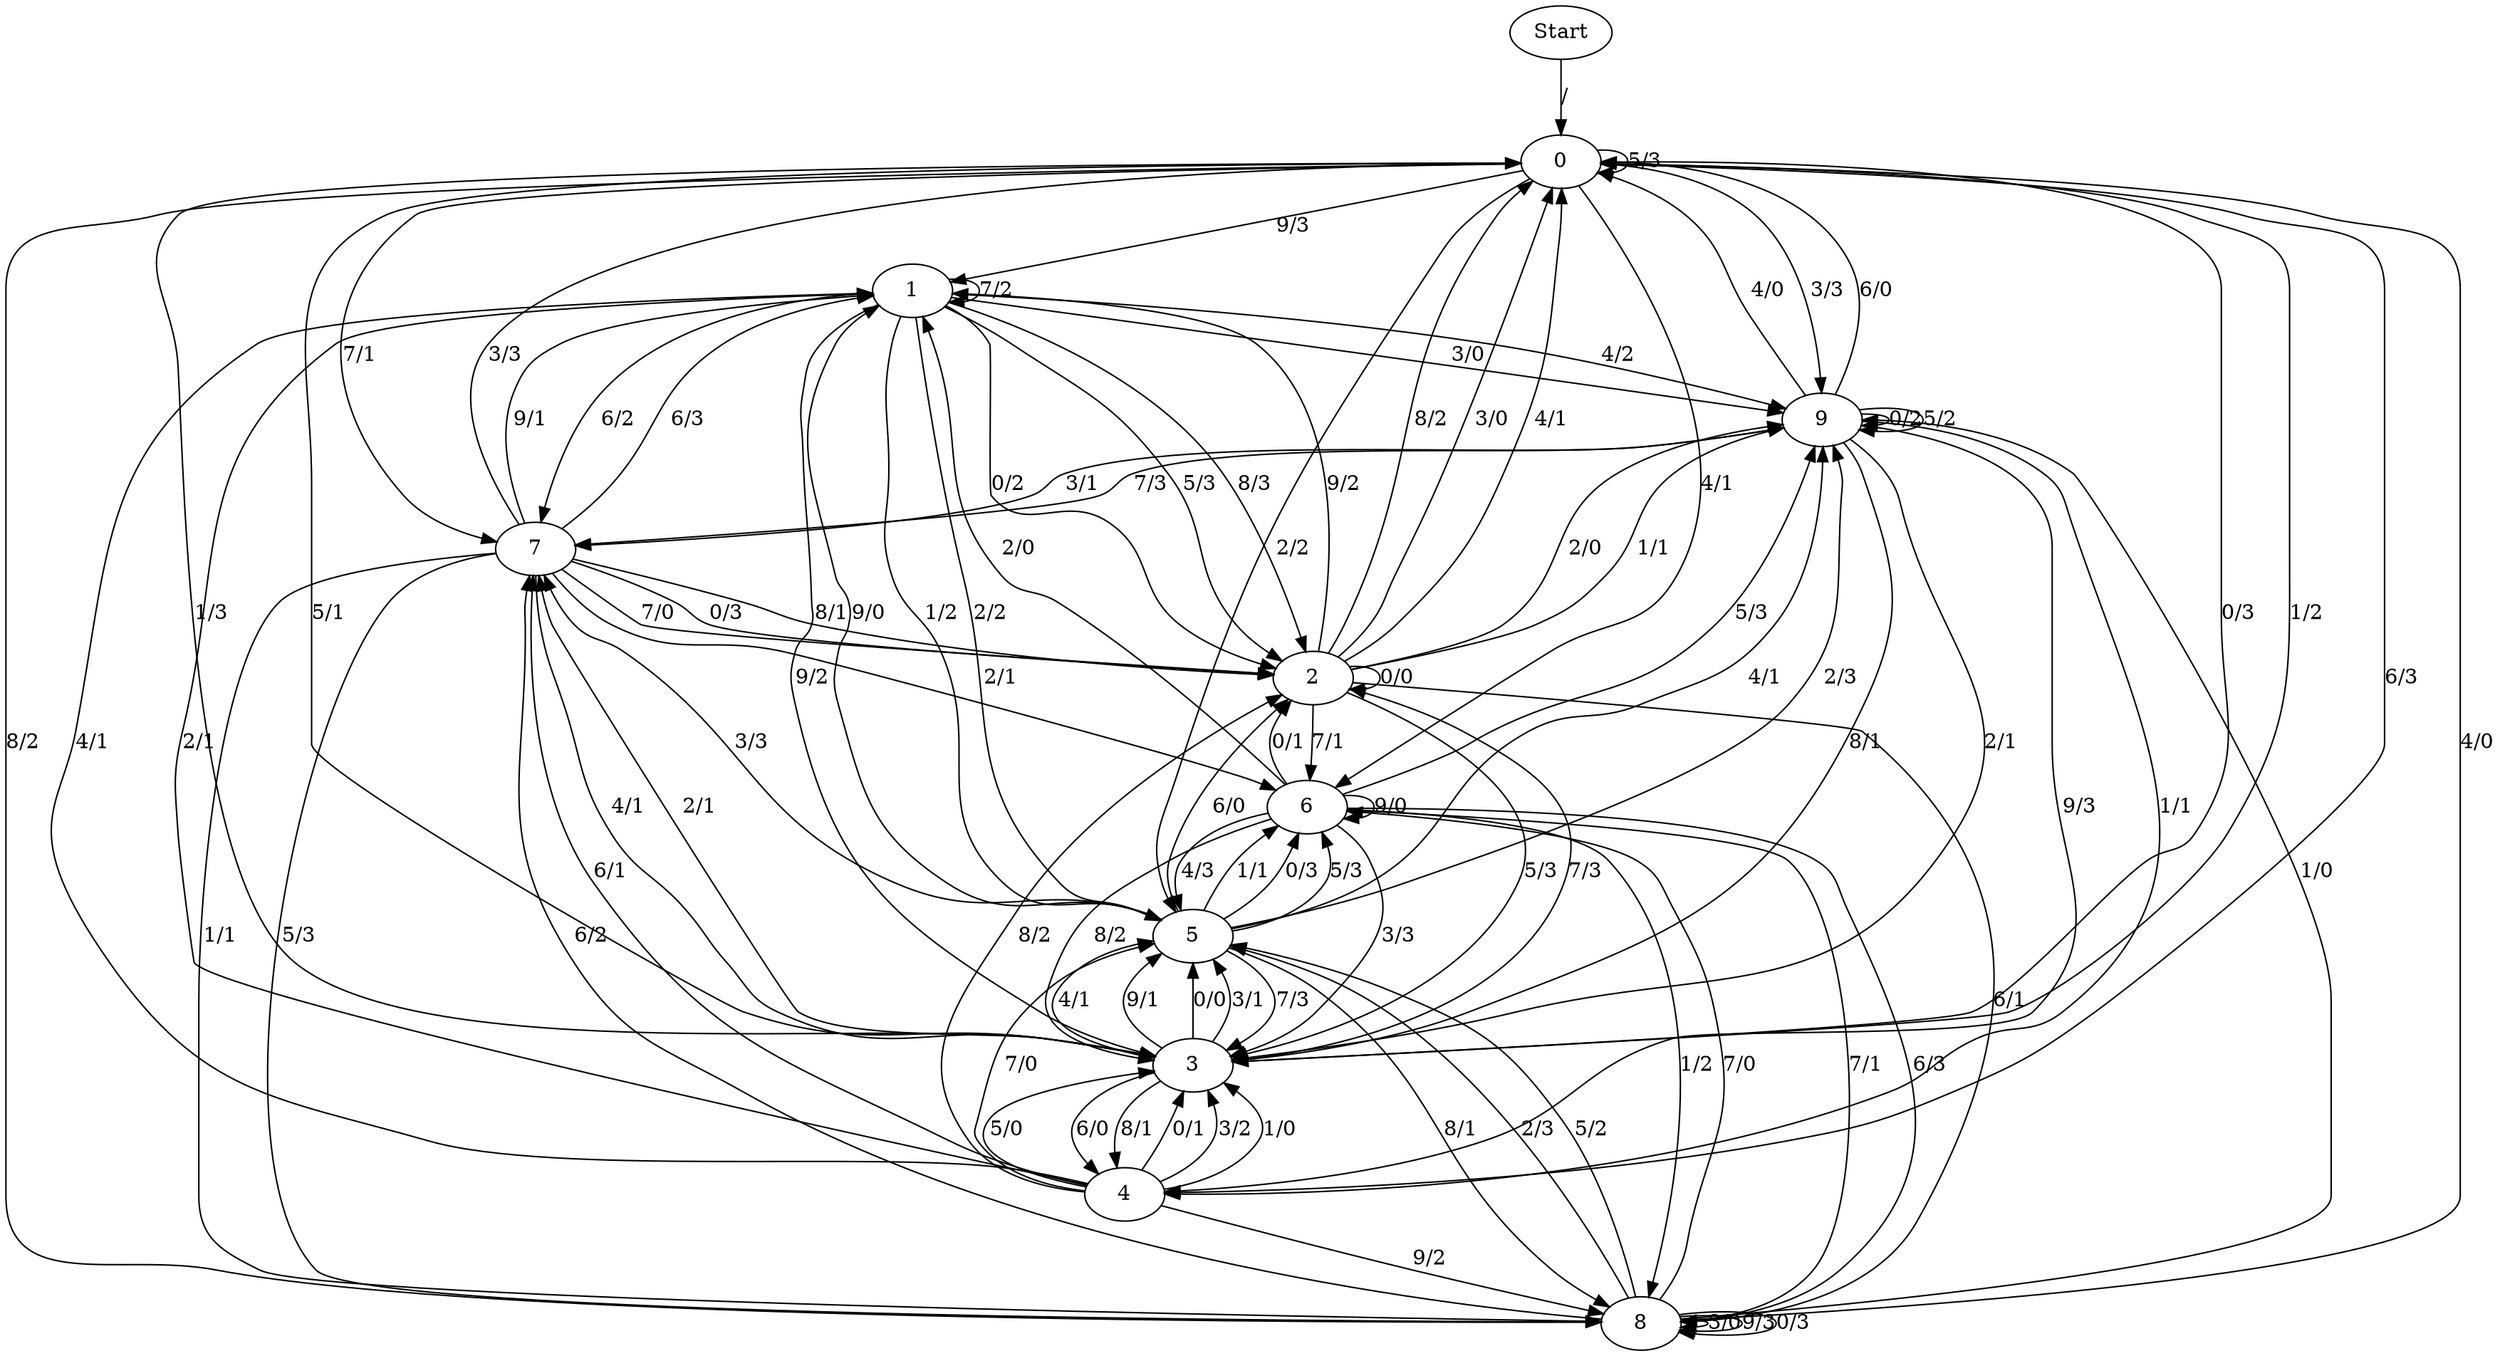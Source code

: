 digraph {
	Start -> 0 [label="/"]
	0 -> 1 [label="9/3"]
	0 -> 9 [label="3/3"]
	0 -> 4 [label="6/3"]
	0 -> 3 [label="0/3"]
	0 -> 7 [label="7/1"]
	0 -> 8 [label="8/2"]
	0 -> 6 [label="4/1"]
	0 -> 0 [label="5/3"]
	0 -> 3 [label="1/2"]
	0 -> 5 [label="2/2"]
	4 -> 5 [label="7/0"]
	4 -> 3 [label="0/1"]
	4 -> 3 [label="3/2"]
	4 -> 3 [label="1/0"]
	4 -> 3 [label="5/0"]
	4 -> 8 [label="9/2"]
	4 -> 2 [label="8/2"]
	4 -> 1 [label="4/1"]
	4 -> 7 [label="6/1"]
	4 -> 1 [label="2/1"]
	2 -> 2 [label="0/0"]
	2 -> 9 [label="2/0"]
	2 -> 0 [label="8/2"]
	2 -> 0 [label="3/0"]
	2 -> 3 [label="5/3"]
	2 -> 9 [label="1/1"]
	2 -> 0 [label="4/1"]
	2 -> 1 [label="9/2"]
	2 -> 8 [label="6/1"]
	2 -> 6 [label="7/1"]
	9 -> 4 [label="9/3"]
	9 -> 9 [label="0/2"]
	9 -> 0 [label="6/0"]
	9 -> 3 [label="8/1"]
	9 -> 7 [label="3/1"]
	9 -> 4 [label="1/1"]
	9 -> 9 [label="5/2"]
	9 -> 0 [label="4/0"]
	9 -> 7 [label="7/3"]
	9 -> 3 [label="2/1"]
	3 -> 4 [label="8/1"]
	3 -> 5 [label="4/1"]
	3 -> 2 [label="7/3"]
	3 -> 5 [label="9/1"]
	3 -> 5 [label="0/0"]
	3 -> 4 [label="6/0"]
	3 -> 7 [label="2/1"]
	3 -> 0 [label="1/3"]
	3 -> 0 [label="5/1"]
	3 -> 5 [label="3/1"]
	5 -> 6 [label="1/1"]
	5 -> 8 [label="8/1"]
	5 -> 1 [label="9/0"]
	5 -> 6 [label="0/3"]
	5 -> 6 [label="5/3"]
	5 -> 3 [label="7/3"]
	5 -> 7 [label="3/3"]
	5 -> 9 [label="4/1"]
	5 -> 9 [label="2/3"]
	5 -> 2 [label="6/0"]
	7 -> 2 [label="7/0"]
	7 -> 8 [label="1/1"]
	7 -> 3 [label="4/1"]
	7 -> 6 [label="2/1"]
	7 -> 8 [label="5/3"]
	7 -> 1 [label="6/3"]
	7 -> 2 [label="0/3"]
	7 -> 1 [label="9/1"]
	7 -> 2 [label="8/1"]
	7 -> 0 [label="3/3"]
	6 -> 9 [label="5/3"]
	6 -> 6 [label="9/0"]
	6 -> 3 [label="3/3"]
	6 -> 8 [label="1/2"]
	6 -> 1 [label="2/0"]
	6 -> 2 [label="0/1"]
	6 -> 8 [label="7/1"]
	6 -> 5 [label="4/3"]
	6 -> 8 [label="6/3"]
	6 -> 3 [label="8/2"]
	1 -> 5 [label="1/2"]
	1 -> 5 [label="2/2"]
	1 -> 9 [label="3/0"]
	1 -> 9 [label="4/2"]
	1 -> 3 [label="9/2"]
	1 -> 2 [label="0/2"]
	1 -> 1 [label="7/2"]
	1 -> 7 [label="6/2"]
	1 -> 2 [label="5/3"]
	1 -> 2 [label="8/3"]
	8 -> 5 [label="2/3"]
	8 -> 8 [label="3/0"]
	8 -> 6 [label="7/0"]
	8 -> 9 [label="1/0"]
	8 -> 8 [label="9/3"]
	8 -> 5 [label="5/2"]
	8 -> 8 [label="0/3"]
	8 -> 7 [label="6/2"]
	8 -> 0 [label="4/0"]
}